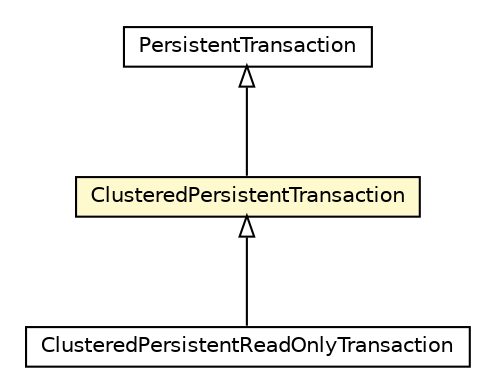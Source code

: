 #!/usr/local/bin/dot
#
# Class diagram 
# Generated by UMLGraph version 5.1 (http://www.umlgraph.org/)
#

digraph G {
	edge [fontname="Helvetica",fontsize=10,labelfontname="Helvetica",labelfontsize=10];
	node [fontname="Helvetica",fontsize=10,shape=plaintext];
	nodesep=0.25;
	ranksep=0.5;
	// pt.ist.fenixframework.backend.jvstm.pstm.ClusteredPersistentTransaction
	c98634 [label=<<table title="pt.ist.fenixframework.backend.jvstm.pstm.ClusteredPersistentTransaction" border="0" cellborder="1" cellspacing="0" cellpadding="2" port="p" bgcolor="lemonChiffon" href="./ClusteredPersistentTransaction.html">
		<tr><td><table border="0" cellspacing="0" cellpadding="1">
<tr><td align="center" balign="center"> ClusteredPersistentTransaction </td></tr>
		</table></td></tr>
		</table>>, fontname="Helvetica", fontcolor="black", fontsize=10.0];
	// pt.ist.fenixframework.backend.jvstm.pstm.ClusteredPersistentReadOnlyTransaction
	c98635 [label=<<table title="pt.ist.fenixframework.backend.jvstm.pstm.ClusteredPersistentReadOnlyTransaction" border="0" cellborder="1" cellspacing="0" cellpadding="2" port="p" href="./ClusteredPersistentReadOnlyTransaction.html">
		<tr><td><table border="0" cellspacing="0" cellpadding="1">
<tr><td align="center" balign="center"> ClusteredPersistentReadOnlyTransaction </td></tr>
		</table></td></tr>
		</table>>, fontname="Helvetica", fontcolor="black", fontsize=10.0];
	// pt.ist.fenixframework.backend.jvstm.pstm.PersistentTransaction
	c98649 [label=<<table title="pt.ist.fenixframework.backend.jvstm.pstm.PersistentTransaction" border="0" cellborder="1" cellspacing="0" cellpadding="2" port="p" href="./PersistentTransaction.html">
		<tr><td><table border="0" cellspacing="0" cellpadding="1">
<tr><td align="center" balign="center"> PersistentTransaction </td></tr>
		</table></td></tr>
		</table>>, fontname="Helvetica", fontcolor="black", fontsize=10.0];
	//pt.ist.fenixframework.backend.jvstm.pstm.ClusteredPersistentTransaction extends pt.ist.fenixframework.backend.jvstm.pstm.PersistentTransaction
	c98649:p -> c98634:p [dir=back,arrowtail=empty];
	//pt.ist.fenixframework.backend.jvstm.pstm.ClusteredPersistentReadOnlyTransaction extends pt.ist.fenixframework.backend.jvstm.pstm.ClusteredPersistentTransaction
	c98634:p -> c98635:p [dir=back,arrowtail=empty];
}

